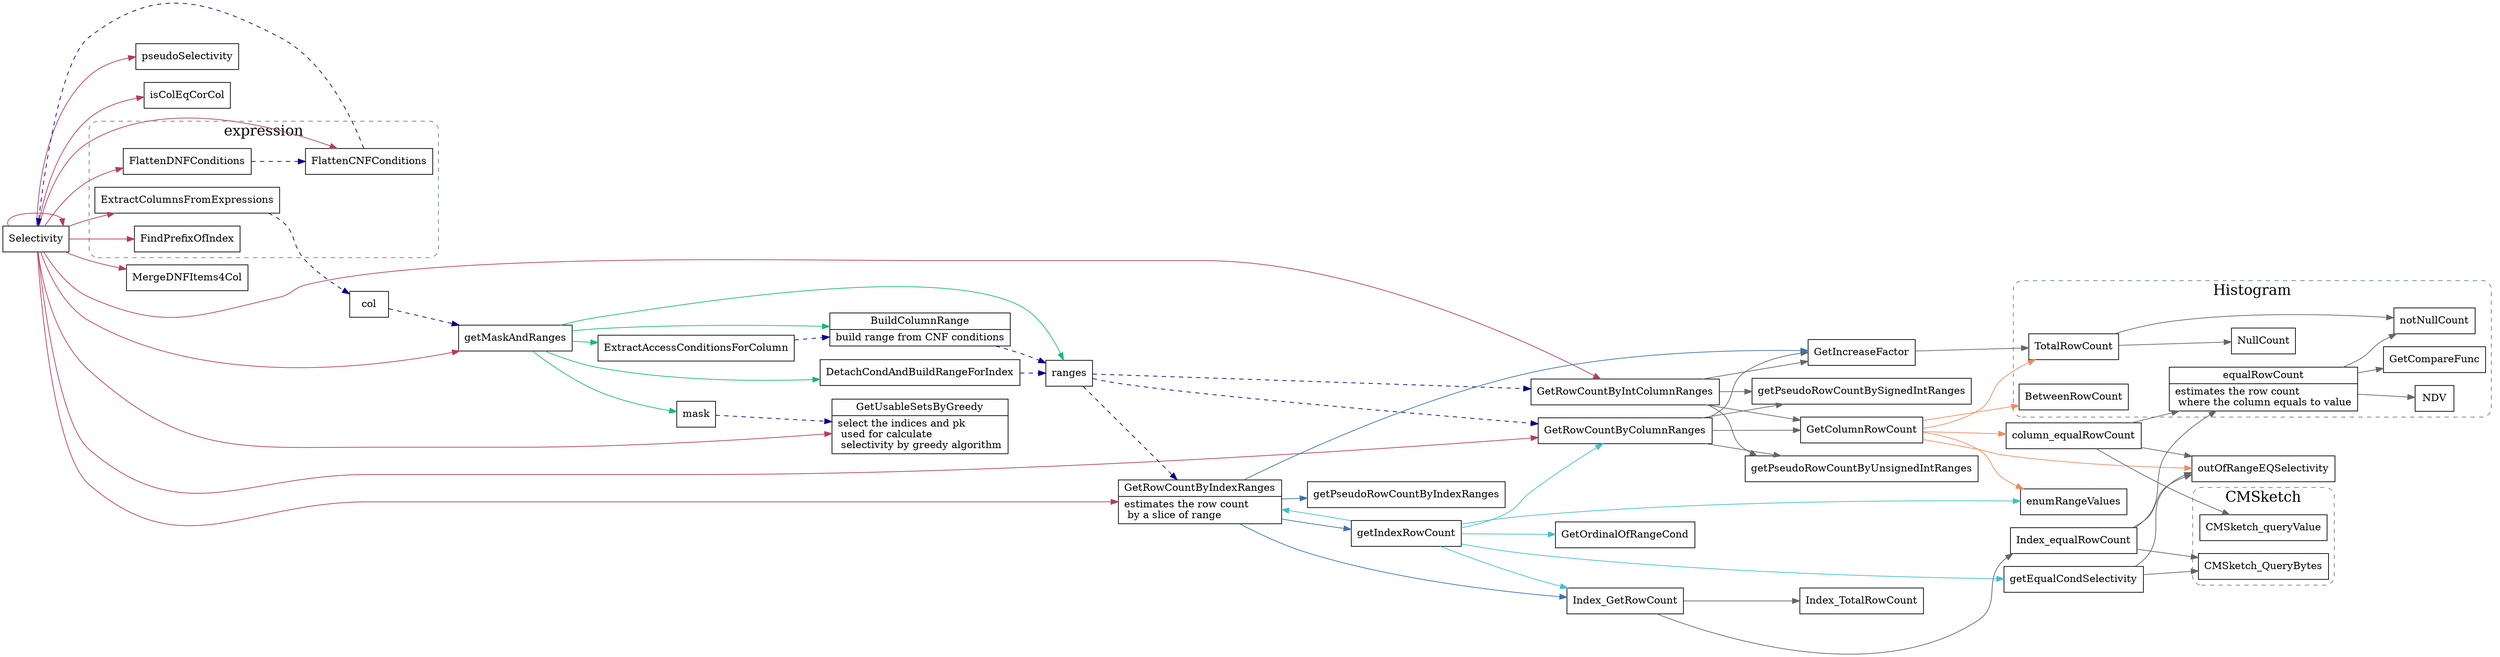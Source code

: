 digraph selectivity {
  node[shape=box];
  edge[color=gray40];
  newrank=true;
  rankdir=LR;
  Selectivity -> {
    pseudoSelectivity;
    isColEqCorCol;
    ExtractColumnsFromExpressions;
    GetRowCountByIntColumnRanges;
    GetRowCountByColumnRanges;
    FindPrefixOfIndex;
    getMaskAndRanges;
    GetRowCountByIndexRanges;
    GetUsableSetsByGreedy;
    FlattenDNFConditions;
    MergeDNFItems4Col;
    FlattenCNFConditions;
    Selectivity;
  }[color="#b83b5e"];
  GetUsableSetsByGreedy[
    shape="record";
    label="{{
      GetUsableSetsByGreedy|
      select the indices and pk\l
      used for calculate\l
      selectivity by greedy algorithm\l
    }}"];

  GetRowCountByColumnRanges -> {
    getPseudoRowCountBySignedIntRanges;
    getPseudoRowCountByUnsignedIntRanges;
    GetColumnRowCount;
    GetIncreaseFactor;
  }

  GetRowCountByIndexRanges[
    shape="record";
    label="{{
      GetRowCountByIndexRanges|
      estimates the row count\l 
      by a slice of range\l
    }}"];
  GetRowCountByIndexRanges -> {
    getPseudoRowCountByIndexRanges;
    getIndexRowCount;
    Index_GetRowCount;
    GetIncreaseFactor;
  }[color="#3f72af"];

  Index_GetRowCount -> {
    Index_equalRowCount;
    Index_TotalRowCount;
  }
  Index_equalRowCount -> {
    Histogram_equalRowCount;
    CMSketch_QueryBytes;
    outOfRangeEQSelectivity;
  }

  getIndexRowCount -> {
    GetOrdinalOfRangeCond;
    enumRangeValues;
    Index_GetRowCount;
    getEqualCondSelectivity;
    GetRowCountByIndexRanges;
    GetRowCountByColumnRanges;
  }[color="#3fc1c9"];

  getEqualCondSelectivity -> {
    outOfRangeEQSelectivity;
    CMSketch_QueryBytes;
  }

  GetColumnRowCount -> {
    column_equalRowCount;
    BetweenRowCount;
    outOfRangeEQSelectivity;
    TotalRowCount;
    enumRangeValues;
  }[color="#f08a5d"];

  column_equalRowCount -> {
    Histogram_equalRowCount;
    CMSketch_queryValue;
    outOfRangeEQSelectivity;
  }

  subgraph cluster_Histogram {
    graph[label="Histogram";fontsize=20;style="rounded,dashed";color="slategrey"]
    Histogram_equalRowCount[
      shape="record";
      label="{{
        equalRowCount|
        estimates the row count\l
        where the column equals to value\l
      }}"];
    Histogram_equalRowCount -> {
      notNullCount;
      GetCompareFunc;
      NDV;
    };
    BetweenRowCount;
    TotalRowCount -> {
      notNullCount;
      NullCount;
    }
  }
  getMaskAndRanges -> {
    ExtractAccessConditionsForColumn;
    BuildColumnRange;
    DetachCondAndBuildRangeForIndex;
    mask;
    ranges;
  }[color="#17b978"];
  BuildColumnRange[
    shape="record";
    label="{{
      BuildColumnRange|
      build range from CNF conditions
    }}"];

  GetRowCountByIntColumnRanges -> {
    GetColumnRowCount;
    GetIncreaseFactor;
    getPseudoRowCountBySignedIntRanges;
    getPseudoRowCountByUnsignedIntRanges;
  }
  GetIncreaseFactor -> {
    TotalRowCount;
  }


  subgraph cluster_expression {
    graph[label="expression";fontsize=20;style="rounded,dashed";color="slategrey"]
    FlattenCNFConditions;
    FlattenDNFConditions;
    ExtractColumnsFromExpressions;
    FindPrefixOfIndex;
  }
  subgraph cluster_CMSketch {
    graph[label="CMSketch";fontsize=20;style="rounded,dashed";color="slategrey"]
    CMSketch_queryValue;
    CMSketch_QueryBytes;
  }

  edge[style=dashed;color=darkblue];
  BuildColumnRange -> ranges;
  ExtractAccessConditionsForColumn -> BuildColumnRange;
  DetachCondAndBuildRangeForIndex -> ranges;
  ranges -> {
    GetRowCountByColumnRanges;
    GetRowCountByIntColumnRanges;
    GetRowCountByIndexRanges;
  }
  mask -> GetUsableSetsByGreedy;
  ExtractColumnsFromExpressions -> col -> getMaskAndRanges;

  //expression
  FlattenDNFConditions ->  FlattenCNFConditions -> Selectivity;
}
